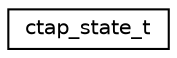digraph "Graphical Class Hierarchy"
{
 // LATEX_PDF_SIZE
  edge [fontname="Helvetica",fontsize="10",labelfontname="Helvetica",labelfontsize="10"];
  node [fontname="Helvetica",fontsize="10",shape=record];
  rankdir="LR";
  Node0 [label="ctap_state_t",height=0.2,width=0.4,color="black", fillcolor="white", style="filled",URL="$structctap__state__t.html",tooltip="CTAP state struct."];
}
